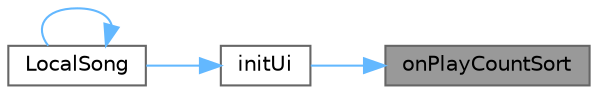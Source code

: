 digraph "onPlayCountSort"
{
 // LATEX_PDF_SIZE
  bgcolor="transparent";
  edge [fontname=Helvetica,fontsize=10,labelfontname=Helvetica,labelfontsize=10];
  node [fontname=Helvetica,fontsize=10,shape=box,height=0.2,width=0.4];
  rankdir="RL";
  Node1 [id="Node000001",label="onPlayCountSort",height=0.2,width=0.4,color="gray40", fillcolor="grey60", style="filled", fontcolor="black",tooltip="播放次数排序"];
  Node1 -> Node2 [id="edge1_Node000001_Node000002",dir="back",color="steelblue1",style="solid",tooltip=" "];
  Node2 [id="Node000002",label="initUi",height=0.2,width=0.4,color="grey40", fillcolor="white", style="filled",URL="$class_local_song.html#afba6e95967cc3eb25fd518f7bde6ec04",tooltip="初始化界面"];
  Node2 -> Node3 [id="edge2_Node000002_Node000003",dir="back",color="steelblue1",style="solid",tooltip=" "];
  Node3 [id="Node000003",label="LocalSong",height=0.2,width=0.4,color="grey40", fillcolor="white", style="filled",URL="$class_local_song.html#a9375f55dd6d49239d63d3c19eaef2237",tooltip="构造函数，初始化本地歌曲界面"];
  Node3 -> Node3 [id="edge3_Node000003_Node000003",dir="back",color="steelblue1",style="solid",tooltip=" "];
}
